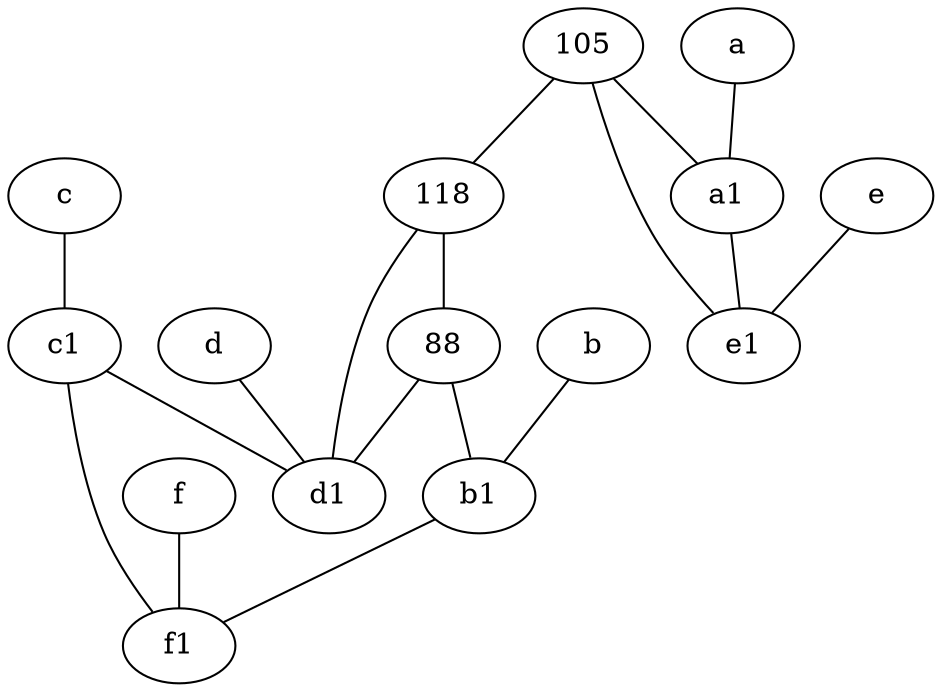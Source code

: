 graph {
	node [labelfontsize=50]
	d [labelfontsize=50 pos="2,5!"]
	118 [labelfontsize=50]
	a1 [labelfontsize=50 pos="8,3!"]
	105 [labelfontsize=50]
	88 [labelfontsize=50]
	f [labelfontsize=50 pos="3,9!"]
	b [labelfontsize=50 pos="10,4!"]
	e1 [labelfontsize=50 pos="7,7!"]
	f1 [labelfontsize=50 pos="3,8!"]
	b1 [labelfontsize=50 pos="9,4!"]
	a [labelfontsize=50 pos="8,2!"]
	e [labelfontsize=50 pos="7,9!"]
	d1 [labelfontsize=50 pos="3,5!"]
	c [labelfontsize=50 pos="4.5,2!"]
	c1 [labelfontsize=50 pos="4.5,3!"]
	105 -- 118
	b -- b1
	b1 -- f1
	118 -- 88
	c -- c1
	a -- a1
	a1 -- e1
	c1 -- f1
	118 -- d1
	e -- e1
	f -- f1
	105 -- e1
	105 -- a1
	d -- d1
	c1 -- d1
	88 -- d1
	88 -- b1
}
